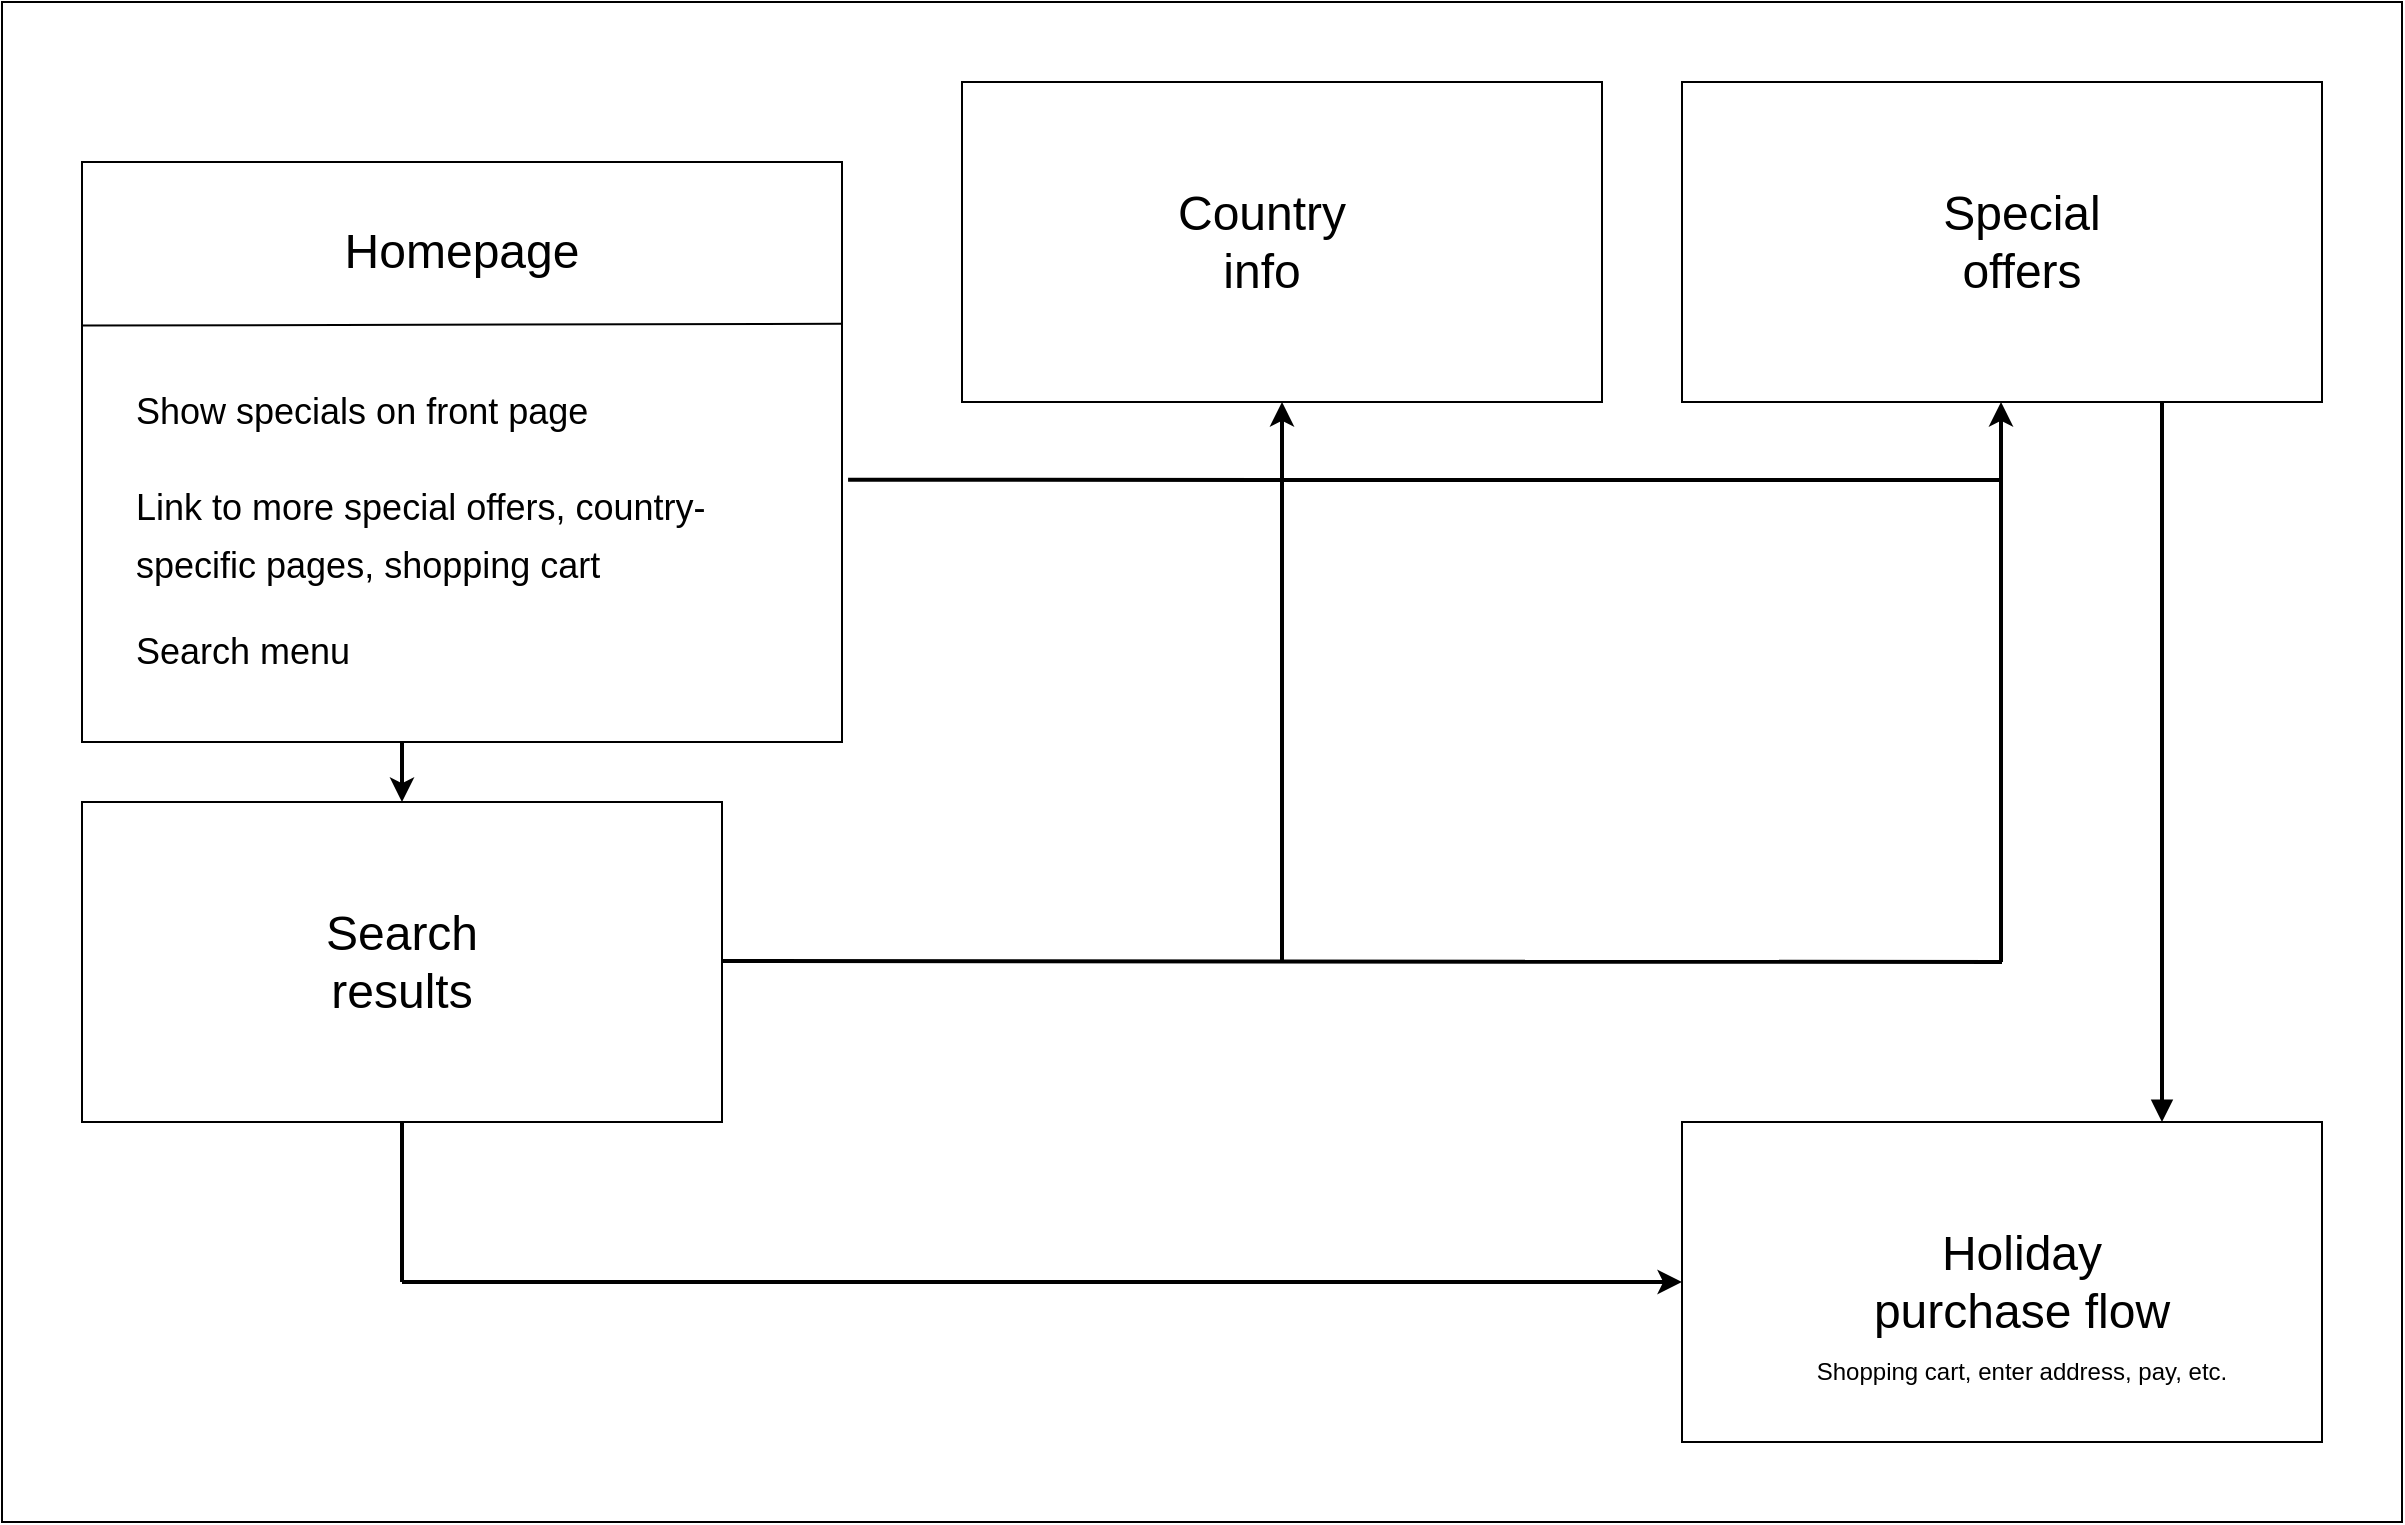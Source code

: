 <mxfile version="27.1.4">
  <diagram name="Page-1" id="sFoUcNze-BzdGA4uHaWY">
    <mxGraphModel dx="1306" dy="687" grid="1" gridSize="10" guides="1" tooltips="1" connect="1" arrows="1" fold="1" page="1" pageScale="1" pageWidth="3300" pageHeight="4681" math="0" shadow="0">
      <root>
        <mxCell id="0" />
        <mxCell id="1" parent="0" />
        <mxCell id="q2PjjPB55p4gRlyGQz1B-48" value="" style="rounded=0;whiteSpace=wrap;html=1;" vertex="1" parent="1">
          <mxGeometry x="320" y="120" width="1200" height="760" as="geometry" />
        </mxCell>
        <mxCell id="q2PjjPB55p4gRlyGQz1B-1" value="" style="rounded=0;whiteSpace=wrap;html=1;" vertex="1" parent="1">
          <mxGeometry x="360" y="200" width="380" height="290" as="geometry" />
        </mxCell>
        <mxCell id="q2PjjPB55p4gRlyGQz1B-5" value="" style="endArrow=none;html=1;rounded=0;entryX=1;entryY=0.279;entryDx=0;entryDy=0;entryPerimeter=0;exitX=0;exitY=0.897;exitDx=0;exitDy=0;exitPerimeter=0;" edge="1" parent="1" target="q2PjjPB55p4gRlyGQz1B-1">
          <mxGeometry width="50" height="50" relative="1" as="geometry">
            <mxPoint x="360" y="281.8" as="sourcePoint" />
            <mxPoint x="958.8" y="280.0" as="targetPoint" />
          </mxGeometry>
        </mxCell>
        <mxCell id="q2PjjPB55p4gRlyGQz1B-8" value="Homepage" style="text;html=1;align=center;verticalAlign=middle;whiteSpace=wrap;rounded=0;fontSize=24;" vertex="1" parent="1">
          <mxGeometry x="520" y="230" width="60" height="30" as="geometry" />
        </mxCell>
        <mxCell id="q2PjjPB55p4gRlyGQz1B-18" value="&lt;font style=&quot;font-size: 18px;&quot;&gt;Link to more special offers, country-specific pages, shopping cart&lt;/font&gt;" style="text;html=1;align=left;verticalAlign=middle;whiteSpace=wrap;rounded=0;fontSize=24;" vertex="1" parent="1">
          <mxGeometry x="385" y="370" width="330" height="30" as="geometry" />
        </mxCell>
        <mxCell id="q2PjjPB55p4gRlyGQz1B-19" value="Search menu" style="text;html=1;align=left;verticalAlign=middle;whiteSpace=wrap;rounded=0;fontSize=18;" vertex="1" parent="1">
          <mxGeometry x="385" y="430" width="330" height="30" as="geometry" />
        </mxCell>
        <mxCell id="q2PjjPB55p4gRlyGQz1B-20" value="Show specials on front page" style="text;html=1;align=left;verticalAlign=middle;whiteSpace=wrap;rounded=0;fontSize=18;" vertex="1" parent="1">
          <mxGeometry x="385" y="310" width="330" height="30" as="geometry" />
        </mxCell>
        <mxCell id="q2PjjPB55p4gRlyGQz1B-21" value="" style="rounded=0;whiteSpace=wrap;html=1;" vertex="1" parent="1">
          <mxGeometry x="360" y="520" width="320" height="160" as="geometry" />
        </mxCell>
        <mxCell id="q2PjjPB55p4gRlyGQz1B-23" value="Search results" style="text;html=1;align=center;verticalAlign=middle;whiteSpace=wrap;rounded=0;fontSize=24;" vertex="1" parent="1">
          <mxGeometry x="490" y="585" width="60" height="30" as="geometry" />
        </mxCell>
        <mxCell id="q2PjjPB55p4gRlyGQz1B-28" value="" style="rounded=0;whiteSpace=wrap;html=1;" vertex="1" parent="1">
          <mxGeometry x="800" y="160" width="320" height="160" as="geometry" />
        </mxCell>
        <mxCell id="q2PjjPB55p4gRlyGQz1B-29" value="Country info" style="text;html=1;align=center;verticalAlign=middle;whiteSpace=wrap;rounded=0;fontSize=24;" vertex="1" parent="1">
          <mxGeometry x="920" y="225" width="60" height="30" as="geometry" />
        </mxCell>
        <mxCell id="q2PjjPB55p4gRlyGQz1B-30" value="" style="rounded=0;whiteSpace=wrap;html=1;" vertex="1" parent="1">
          <mxGeometry x="1160" y="160" width="320" height="160" as="geometry" />
        </mxCell>
        <mxCell id="q2PjjPB55p4gRlyGQz1B-31" value="Special offers" style="text;html=1;align=center;verticalAlign=middle;whiteSpace=wrap;rounded=0;fontSize=24;" vertex="1" parent="1">
          <mxGeometry x="1300" y="225" width="60" height="30" as="geometry" />
        </mxCell>
        <mxCell id="q2PjjPB55p4gRlyGQz1B-32" value="" style="endArrow=none;html=1;rounded=0;exitX=1.008;exitY=0.548;exitDx=0;exitDy=0;exitPerimeter=0;strokeWidth=2;" edge="1" parent="1" source="q2PjjPB55p4gRlyGQz1B-1">
          <mxGeometry width="50" height="50" relative="1" as="geometry">
            <mxPoint x="830" y="440" as="sourcePoint" />
            <mxPoint x="1320" y="359" as="targetPoint" />
          </mxGeometry>
        </mxCell>
        <mxCell id="q2PjjPB55p4gRlyGQz1B-37" value="" style="endArrow=none;html=1;rounded=0;exitX=1.008;exitY=0.548;exitDx=0;exitDy=0;exitPerimeter=0;strokeWidth=2;" edge="1" parent="1">
          <mxGeometry width="50" height="50" relative="1" as="geometry">
            <mxPoint x="680" y="599.5" as="sourcePoint" />
            <mxPoint x="1320" y="600" as="targetPoint" />
          </mxGeometry>
        </mxCell>
        <mxCell id="q2PjjPB55p4gRlyGQz1B-40" value="" style="rounded=0;whiteSpace=wrap;html=1;" vertex="1" parent="1">
          <mxGeometry x="1160" y="680" width="320" height="160" as="geometry" />
        </mxCell>
        <mxCell id="q2PjjPB55p4gRlyGQz1B-41" value="Holiday purchase flow" style="text;html=1;align=center;verticalAlign=middle;whiteSpace=wrap;rounded=0;fontSize=24;" vertex="1" parent="1">
          <mxGeometry x="1240" y="745" width="180" height="30" as="geometry" />
        </mxCell>
        <mxCell id="q2PjjPB55p4gRlyGQz1B-42" value="" style="endArrow=block;html=1;rounded=0;exitX=0.75;exitY=1;exitDx=0;exitDy=0;entryX=0.75;entryY=0;entryDx=0;entryDy=0;endFill=1;strokeWidth=2;" edge="1" parent="1" source="q2PjjPB55p4gRlyGQz1B-30" target="q2PjjPB55p4gRlyGQz1B-40">
          <mxGeometry width="50" height="50" relative="1" as="geometry">
            <mxPoint x="920" y="580" as="sourcePoint" />
            <mxPoint x="970" y="530" as="targetPoint" />
          </mxGeometry>
        </mxCell>
        <mxCell id="q2PjjPB55p4gRlyGQz1B-43" value="" style="endArrow=classic;html=1;rounded=0;entryX=0.5;entryY=1;entryDx=0;entryDy=0;strokeWidth=2;" edge="1" parent="1" target="q2PjjPB55p4gRlyGQz1B-28">
          <mxGeometry width="50" height="50" relative="1" as="geometry">
            <mxPoint x="960" y="600" as="sourcePoint" />
            <mxPoint x="970" y="530" as="targetPoint" />
          </mxGeometry>
        </mxCell>
        <mxCell id="q2PjjPB55p4gRlyGQz1B-44" value="" style="endArrow=classic;html=1;rounded=0;entryX=0.5;entryY=1;entryDx=0;entryDy=0;strokeWidth=2;" edge="1" parent="1">
          <mxGeometry width="50" height="50" relative="1" as="geometry">
            <mxPoint x="1319.5" y="600" as="sourcePoint" />
            <mxPoint x="1319.5" y="320" as="targetPoint" />
          </mxGeometry>
        </mxCell>
        <mxCell id="q2PjjPB55p4gRlyGQz1B-45" value="" style="endArrow=classic;html=1;rounded=0;entryX=0;entryY=0.5;entryDx=0;entryDy=0;strokeWidth=2;" edge="1" parent="1" target="q2PjjPB55p4gRlyGQz1B-40">
          <mxGeometry width="50" height="50" relative="1" as="geometry">
            <mxPoint x="520" y="760" as="sourcePoint" />
            <mxPoint x="970" y="530" as="targetPoint" />
          </mxGeometry>
        </mxCell>
        <mxCell id="q2PjjPB55p4gRlyGQz1B-46" value="" style="endArrow=none;html=1;rounded=0;entryX=0.5;entryY=1;entryDx=0;entryDy=0;strokeWidth=2;" edge="1" parent="1" target="q2PjjPB55p4gRlyGQz1B-21">
          <mxGeometry width="50" height="50" relative="1" as="geometry">
            <mxPoint x="520" y="760" as="sourcePoint" />
            <mxPoint x="970" y="530" as="targetPoint" />
          </mxGeometry>
        </mxCell>
        <mxCell id="q2PjjPB55p4gRlyGQz1B-47" value="Shopping cart, enter address, pay, etc." style="text;html=1;align=center;verticalAlign=middle;whiteSpace=wrap;rounded=0;" vertex="1" parent="1">
          <mxGeometry x="1220" y="790" width="220" height="30" as="geometry" />
        </mxCell>
        <mxCell id="q2PjjPB55p4gRlyGQz1B-49" value="" style="endArrow=classic;html=1;rounded=0;strokeWidth=2;" edge="1" parent="1">
          <mxGeometry width="50" height="50" relative="1" as="geometry">
            <mxPoint x="520" y="490" as="sourcePoint" />
            <mxPoint x="520" y="520" as="targetPoint" />
          </mxGeometry>
        </mxCell>
      </root>
    </mxGraphModel>
  </diagram>
</mxfile>

